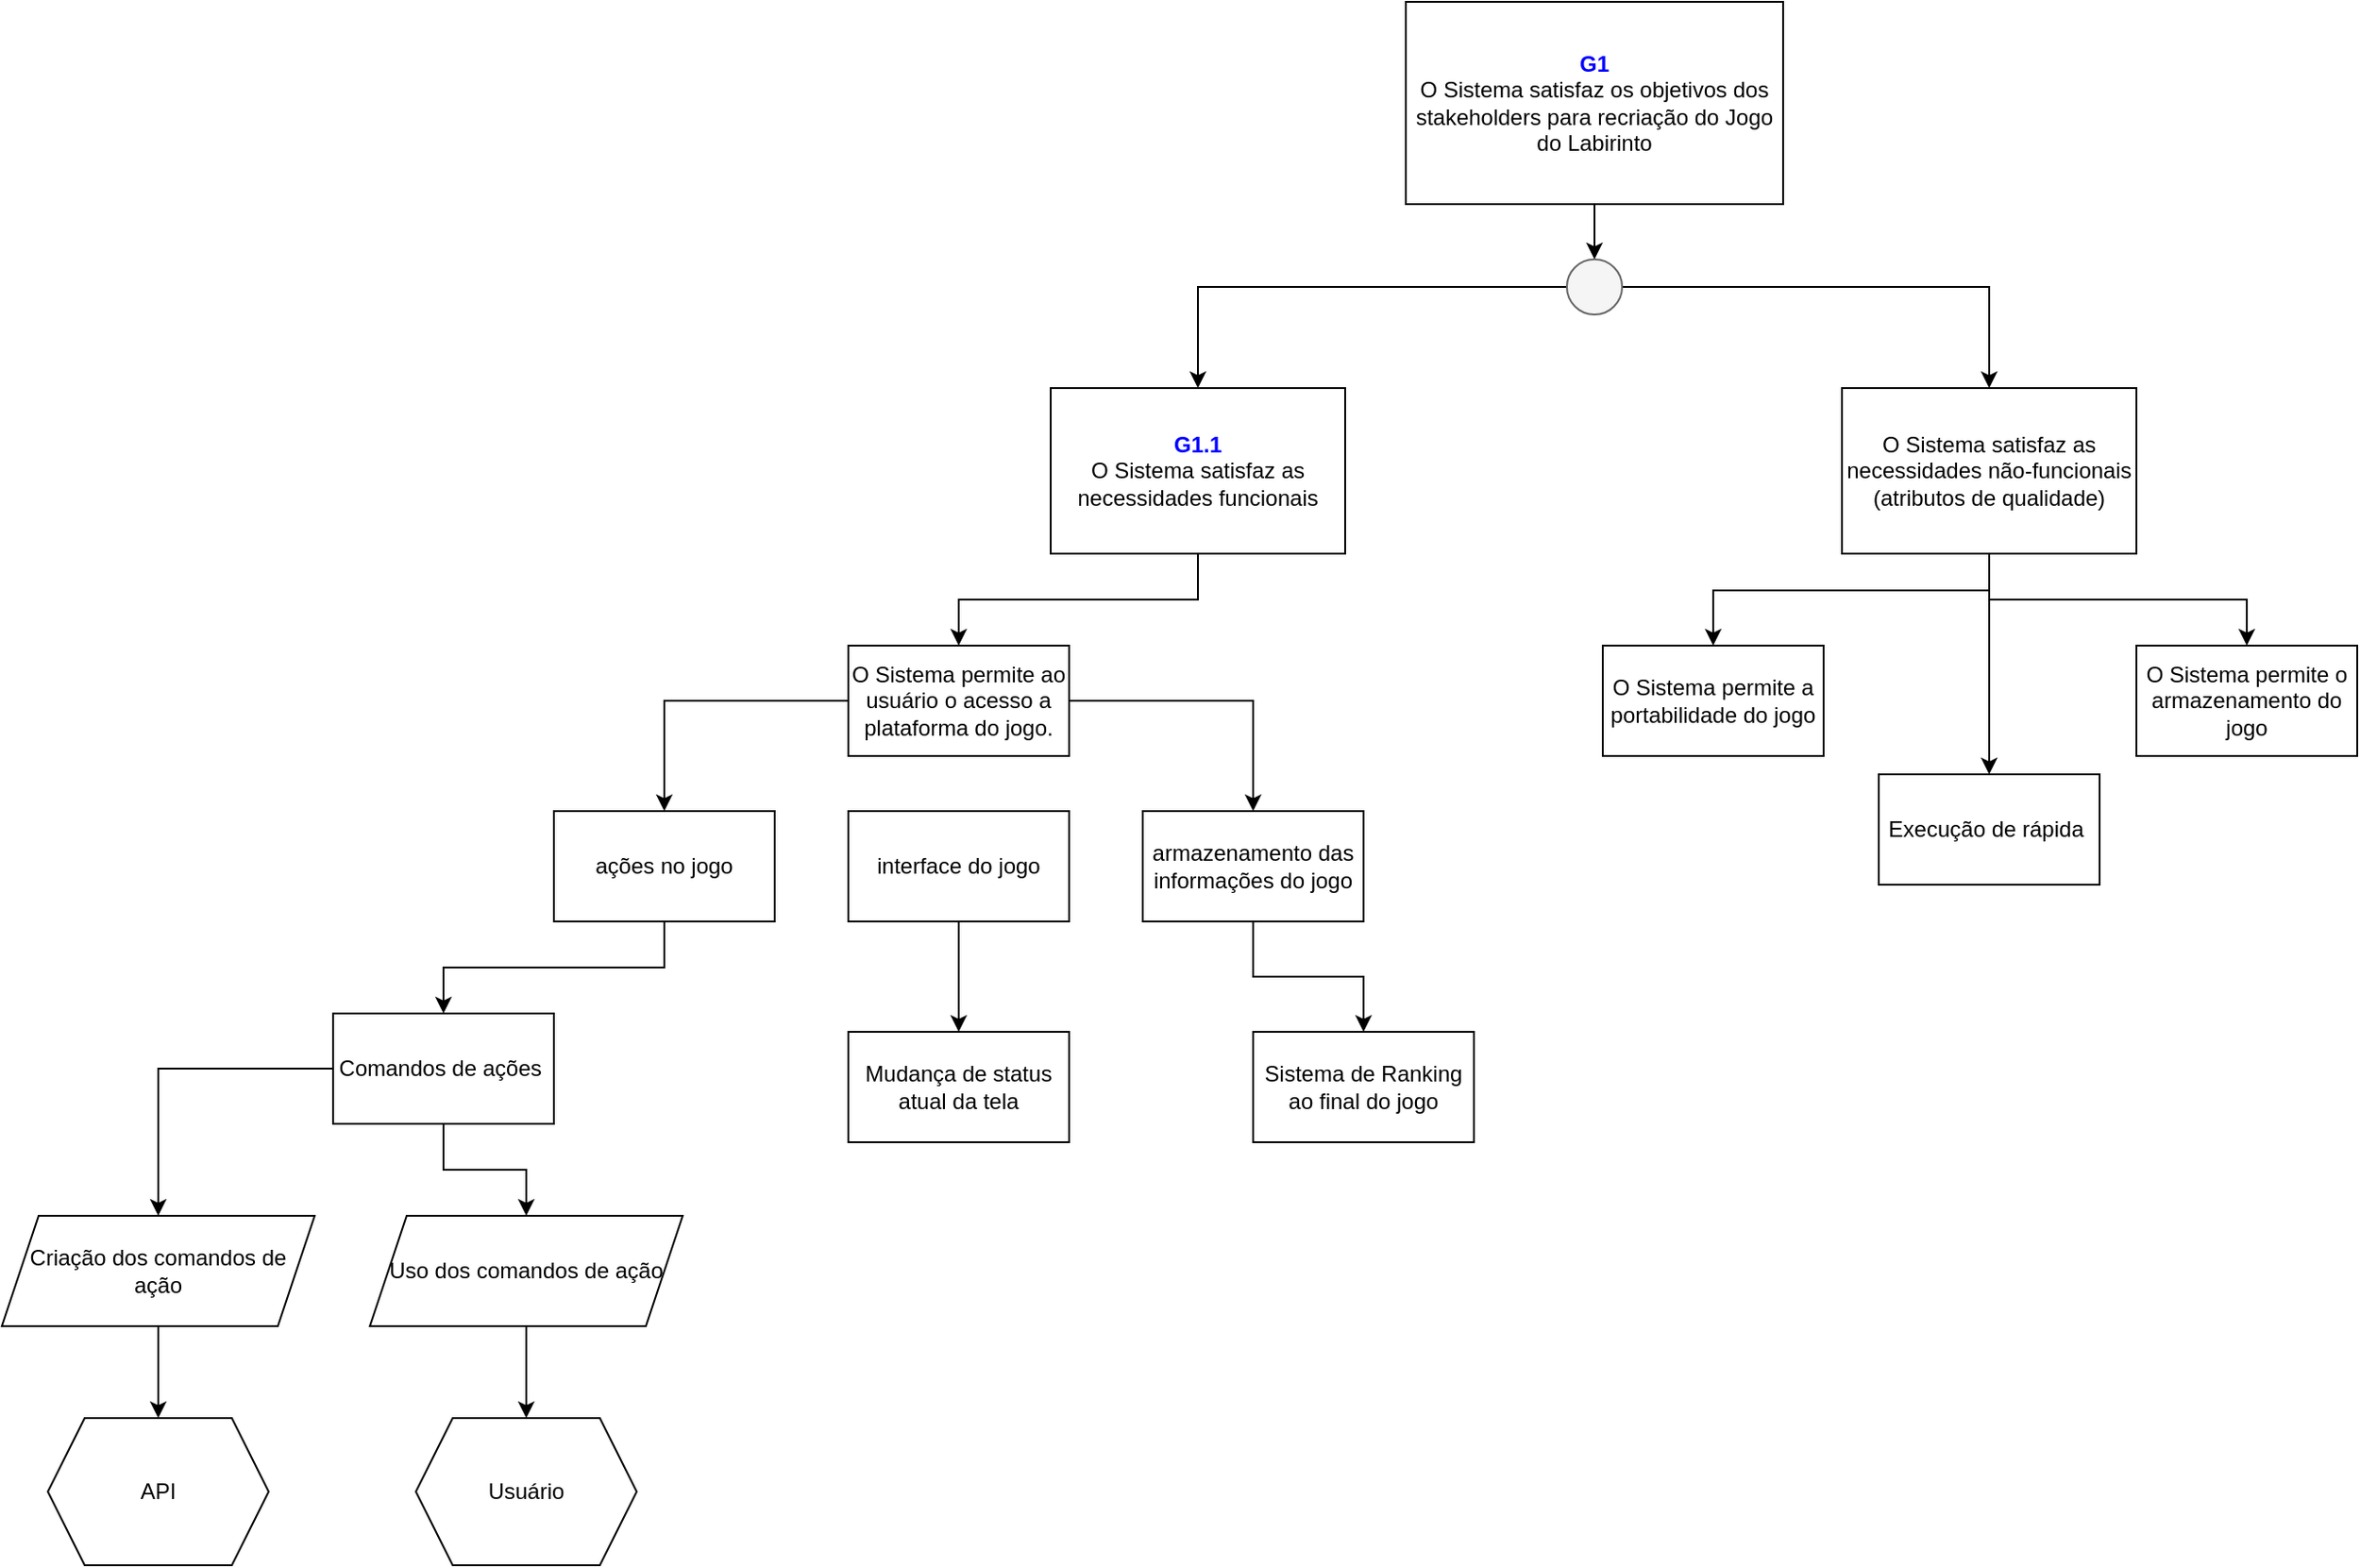 <mxfile version="16.6.2" type="github">
  <diagram id="CcLu8pJx7sYRD5yKEzLu" name="Page-1">
    <mxGraphModel dx="1712" dy="460" grid="1" gridSize="10" guides="1" tooltips="1" connect="1" arrows="1" fold="1" page="1" pageScale="1" pageWidth="850" pageHeight="1100" math="0" shadow="0">
      <root>
        <mxCell id="0" />
        <mxCell id="1" parent="0" />
        <mxCell id="hRmUiVgqd-fP8M-4zKgl-9" value="" style="edgeStyle=orthogonalEdgeStyle;rounded=0;orthogonalLoop=1;jettySize=auto;html=1;" edge="1" parent="1" source="hRmUiVgqd-fP8M-4zKgl-2" target="hRmUiVgqd-fP8M-4zKgl-7">
          <mxGeometry relative="1" as="geometry" />
        </mxCell>
        <mxCell id="hRmUiVgqd-fP8M-4zKgl-2" value="&lt;font color=&quot;#0000ff&quot;&gt;&lt;b&gt;G1&lt;/b&gt;&lt;/font&gt;&lt;br&gt;O Sistema satisfaz os objetivos dos stakeholders para recriação do Jogo do Labirinto" style="rounded=0;whiteSpace=wrap;html=1;" vertex="1" parent="1">
          <mxGeometry x="323" y="10" width="205" height="110" as="geometry" />
        </mxCell>
        <mxCell id="hRmUiVgqd-fP8M-4zKgl-13" style="edgeStyle=orthogonalEdgeStyle;rounded=0;orthogonalLoop=1;jettySize=auto;html=1;" edge="1" parent="1" source="hRmUiVgqd-fP8M-4zKgl-3" target="hRmUiVgqd-fP8M-4zKgl-12">
          <mxGeometry relative="1" as="geometry" />
        </mxCell>
        <mxCell id="hRmUiVgqd-fP8M-4zKgl-3" value="&lt;b&gt;&lt;font color=&quot;#0000ff&quot;&gt;G1.1&lt;/font&gt;&lt;/b&gt;&lt;br&gt;O Sistema satisfaz as necessidades funcionais" style="rounded=0;whiteSpace=wrap;html=1;" vertex="1" parent="1">
          <mxGeometry x="130" y="220" width="160" height="90" as="geometry" />
        </mxCell>
        <mxCell id="hRmUiVgqd-fP8M-4zKgl-16" style="edgeStyle=orthogonalEdgeStyle;rounded=0;orthogonalLoop=1;jettySize=auto;html=1;" edge="1" parent="1" source="hRmUiVgqd-fP8M-4zKgl-5" target="hRmUiVgqd-fP8M-4zKgl-15">
          <mxGeometry relative="1" as="geometry" />
        </mxCell>
        <mxCell id="hRmUiVgqd-fP8M-4zKgl-17" style="edgeStyle=orthogonalEdgeStyle;rounded=0;orthogonalLoop=1;jettySize=auto;html=1;entryX=0.5;entryY=0;entryDx=0;entryDy=0;" edge="1" parent="1" source="hRmUiVgqd-fP8M-4zKgl-5" target="hRmUiVgqd-fP8M-4zKgl-14">
          <mxGeometry relative="1" as="geometry">
            <mxPoint x="580" y="340" as="targetPoint" />
            <Array as="points">
              <mxPoint x="640" y="330" />
              <mxPoint x="490" y="330" />
            </Array>
          </mxGeometry>
        </mxCell>
        <mxCell id="hRmUiVgqd-fP8M-4zKgl-25" style="edgeStyle=orthogonalEdgeStyle;rounded=0;orthogonalLoop=1;jettySize=auto;html=1;fontColor=#0000FF;" edge="1" parent="1" source="hRmUiVgqd-fP8M-4zKgl-5" target="hRmUiVgqd-fP8M-4zKgl-21">
          <mxGeometry relative="1" as="geometry" />
        </mxCell>
        <mxCell id="hRmUiVgqd-fP8M-4zKgl-5" value="O Sistema satisfaz as necessidades não-funcionais (atributos de qualidade)" style="rounded=0;whiteSpace=wrap;html=1;" vertex="1" parent="1">
          <mxGeometry x="560" y="220" width="160" height="90" as="geometry" />
        </mxCell>
        <mxCell id="hRmUiVgqd-fP8M-4zKgl-10" style="edgeStyle=orthogonalEdgeStyle;rounded=0;orthogonalLoop=1;jettySize=auto;html=1;entryX=0.5;entryY=0;entryDx=0;entryDy=0;" edge="1" parent="1" source="hRmUiVgqd-fP8M-4zKgl-7" target="hRmUiVgqd-fP8M-4zKgl-3">
          <mxGeometry relative="1" as="geometry" />
        </mxCell>
        <mxCell id="hRmUiVgqd-fP8M-4zKgl-11" style="edgeStyle=orthogonalEdgeStyle;rounded=0;orthogonalLoop=1;jettySize=auto;html=1;entryX=0.5;entryY=0;entryDx=0;entryDy=0;" edge="1" parent="1" source="hRmUiVgqd-fP8M-4zKgl-7" target="hRmUiVgqd-fP8M-4zKgl-5">
          <mxGeometry relative="1" as="geometry" />
        </mxCell>
        <mxCell id="hRmUiVgqd-fP8M-4zKgl-7" value="" style="ellipse;whiteSpace=wrap;html=1;aspect=fixed;fillColor=#f5f5f5;fontColor=#333333;strokeColor=#666666;" vertex="1" parent="1">
          <mxGeometry x="410.5" y="150" width="30" height="30" as="geometry" />
        </mxCell>
        <mxCell id="hRmUiVgqd-fP8M-4zKgl-23" style="edgeStyle=orthogonalEdgeStyle;rounded=0;orthogonalLoop=1;jettySize=auto;html=1;fontColor=#0000FF;" edge="1" parent="1" source="hRmUiVgqd-fP8M-4zKgl-12" target="hRmUiVgqd-fP8M-4zKgl-22">
          <mxGeometry relative="1" as="geometry" />
        </mxCell>
        <mxCell id="hRmUiVgqd-fP8M-4zKgl-28" style="edgeStyle=orthogonalEdgeStyle;rounded=0;orthogonalLoop=1;jettySize=auto;html=1;fontColor=#000000;" edge="1" parent="1" source="hRmUiVgqd-fP8M-4zKgl-12" target="hRmUiVgqd-fP8M-4zKgl-27">
          <mxGeometry relative="1" as="geometry" />
        </mxCell>
        <mxCell id="hRmUiVgqd-fP8M-4zKgl-12" value="O Sistema permite ao usuário o acesso a plataforma do jogo." style="rounded=0;whiteSpace=wrap;html=1;" vertex="1" parent="1">
          <mxGeometry x="20" y="360" width="120" height="60" as="geometry" />
        </mxCell>
        <mxCell id="hRmUiVgqd-fP8M-4zKgl-14" value="O Sistema permite a portabilidade do jogo" style="rounded=0;whiteSpace=wrap;html=1;" vertex="1" parent="1">
          <mxGeometry x="430" y="360" width="120" height="60" as="geometry" />
        </mxCell>
        <mxCell id="hRmUiVgqd-fP8M-4zKgl-15" value="O Sistema permite o armazenamento do jogo" style="rounded=0;whiteSpace=wrap;html=1;" vertex="1" parent="1">
          <mxGeometry x="720" y="360" width="120" height="60" as="geometry" />
        </mxCell>
        <mxCell id="hRmUiVgqd-fP8M-4zKgl-33" style="edgeStyle=orthogonalEdgeStyle;rounded=0;orthogonalLoop=1;jettySize=auto;html=1;fontColor=#000000;" edge="1" parent="1" source="hRmUiVgqd-fP8M-4zKgl-19" target="hRmUiVgqd-fP8M-4zKgl-31">
          <mxGeometry relative="1" as="geometry" />
        </mxCell>
        <mxCell id="hRmUiVgqd-fP8M-4zKgl-34" style="edgeStyle=orthogonalEdgeStyle;rounded=0;orthogonalLoop=1;jettySize=auto;html=1;fontColor=#000000;" edge="1" parent="1" source="hRmUiVgqd-fP8M-4zKgl-19" target="hRmUiVgqd-fP8M-4zKgl-30">
          <mxGeometry relative="1" as="geometry" />
        </mxCell>
        <mxCell id="hRmUiVgqd-fP8M-4zKgl-19" value="Comandos de ações&amp;nbsp;" style="rounded=0;whiteSpace=wrap;html=1;" vertex="1" parent="1">
          <mxGeometry x="-260" y="560" width="120" height="60" as="geometry" />
        </mxCell>
        <mxCell id="hRmUiVgqd-fP8M-4zKgl-20" value="Sistema de Ranking ao final do jogo" style="rounded=0;whiteSpace=wrap;html=1;" vertex="1" parent="1">
          <mxGeometry x="240" y="570" width="120" height="60" as="geometry" />
        </mxCell>
        <mxCell id="hRmUiVgqd-fP8M-4zKgl-21" value="Execução de rápida&amp;nbsp;" style="rounded=0;whiteSpace=wrap;html=1;" vertex="1" parent="1">
          <mxGeometry x="580" y="430" width="120" height="60" as="geometry" />
        </mxCell>
        <mxCell id="hRmUiVgqd-fP8M-4zKgl-24" style="edgeStyle=orthogonalEdgeStyle;rounded=0;orthogonalLoop=1;jettySize=auto;html=1;fontColor=#0000FF;" edge="1" parent="1" source="hRmUiVgqd-fP8M-4zKgl-22" target="hRmUiVgqd-fP8M-4zKgl-19">
          <mxGeometry relative="1" as="geometry" />
        </mxCell>
        <mxCell id="hRmUiVgqd-fP8M-4zKgl-22" value="ações no jogo" style="rounded=0;whiteSpace=wrap;html=1;" vertex="1" parent="1">
          <mxGeometry x="-140" y="450" width="120" height="60" as="geometry" />
        </mxCell>
        <mxCell id="hRmUiVgqd-fP8M-4zKgl-40" style="edgeStyle=orthogonalEdgeStyle;rounded=0;orthogonalLoop=1;jettySize=auto;html=1;fontColor=#000000;" edge="1" parent="1" source="hRmUiVgqd-fP8M-4zKgl-26" target="hRmUiVgqd-fP8M-4zKgl-39">
          <mxGeometry relative="1" as="geometry" />
        </mxCell>
        <mxCell id="hRmUiVgqd-fP8M-4zKgl-26" value="&lt;font color=&quot;#000000&quot;&gt;interface do jogo&lt;/font&gt;" style="rounded=0;whiteSpace=wrap;html=1;fontColor=#0000FF;" vertex="1" parent="1">
          <mxGeometry x="20" y="450" width="120" height="60" as="geometry" />
        </mxCell>
        <mxCell id="hRmUiVgqd-fP8M-4zKgl-29" style="edgeStyle=orthogonalEdgeStyle;rounded=0;orthogonalLoop=1;jettySize=auto;html=1;fontColor=#000000;" edge="1" parent="1" source="hRmUiVgqd-fP8M-4zKgl-27" target="hRmUiVgqd-fP8M-4zKgl-20">
          <mxGeometry relative="1" as="geometry" />
        </mxCell>
        <mxCell id="hRmUiVgqd-fP8M-4zKgl-27" value="&lt;font color=&quot;#000000&quot;&gt;armazenamento das informações do jogo&lt;/font&gt;" style="rounded=0;whiteSpace=wrap;html=1;fontColor=#0000FF;" vertex="1" parent="1">
          <mxGeometry x="180" y="450" width="120" height="60" as="geometry" />
        </mxCell>
        <mxCell id="hRmUiVgqd-fP8M-4zKgl-37" style="edgeStyle=orthogonalEdgeStyle;rounded=0;orthogonalLoop=1;jettySize=auto;html=1;fontColor=#000000;" edge="1" parent="1" source="hRmUiVgqd-fP8M-4zKgl-30" target="hRmUiVgqd-fP8M-4zKgl-36">
          <mxGeometry relative="1" as="geometry" />
        </mxCell>
        <mxCell id="hRmUiVgqd-fP8M-4zKgl-30" value="&lt;font color=&quot;#000000&quot;&gt;Criação dos comandos de ação&lt;/font&gt;" style="shape=parallelogram;perimeter=parallelogramPerimeter;whiteSpace=wrap;html=1;fixedSize=1;fontColor=#0000FF;" vertex="1" parent="1">
          <mxGeometry x="-440" y="670" width="170" height="60" as="geometry" />
        </mxCell>
        <mxCell id="hRmUiVgqd-fP8M-4zKgl-38" style="edgeStyle=orthogonalEdgeStyle;rounded=0;orthogonalLoop=1;jettySize=auto;html=1;entryX=0.5;entryY=0;entryDx=0;entryDy=0;fontColor=#000000;" edge="1" parent="1" source="hRmUiVgqd-fP8M-4zKgl-31" target="hRmUiVgqd-fP8M-4zKgl-35">
          <mxGeometry relative="1" as="geometry" />
        </mxCell>
        <mxCell id="hRmUiVgqd-fP8M-4zKgl-31" value="&lt;font color=&quot;#000000&quot;&gt;Uso dos comandos de ação&lt;/font&gt;" style="shape=parallelogram;perimeter=parallelogramPerimeter;whiteSpace=wrap;html=1;fixedSize=1;fontColor=#0000FF;" vertex="1" parent="1">
          <mxGeometry x="-240" y="670" width="170" height="60" as="geometry" />
        </mxCell>
        <mxCell id="hRmUiVgqd-fP8M-4zKgl-35" value="Usuário" style="shape=hexagon;perimeter=hexagonPerimeter2;whiteSpace=wrap;html=1;fixedSize=1;fontColor=#000000;" vertex="1" parent="1">
          <mxGeometry x="-215" y="780" width="120" height="80" as="geometry" />
        </mxCell>
        <mxCell id="hRmUiVgqd-fP8M-4zKgl-36" value="API" style="shape=hexagon;perimeter=hexagonPerimeter2;whiteSpace=wrap;html=1;fixedSize=1;fontColor=#000000;" vertex="1" parent="1">
          <mxGeometry x="-415" y="780" width="120" height="80" as="geometry" />
        </mxCell>
        <mxCell id="hRmUiVgqd-fP8M-4zKgl-39" value="Mudança de status atual da tela" style="rounded=0;whiteSpace=wrap;html=1;" vertex="1" parent="1">
          <mxGeometry x="20" y="570" width="120" height="60" as="geometry" />
        </mxCell>
      </root>
    </mxGraphModel>
  </diagram>
</mxfile>
